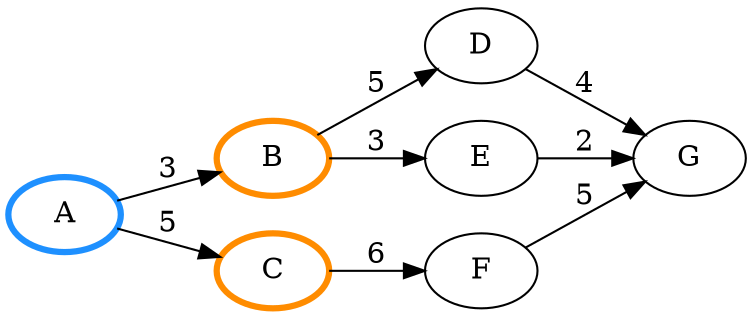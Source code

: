 digraph {
    rankdir="LR"
    A[color=dodgerblue, penwidth=3]
    B[color=darkorange, penwidth=3]
    C[color=darkorange, penwidth=3]

    A -> B [label="3"]
    A -> C [label="5"]
    C -> F [label = "6"]
    F -> G [label="5"]
    B -> D [label="5"]
    B -> E [label = "3"]
    D -> G [label = "4"]
    E -> G [label = "2"]
}